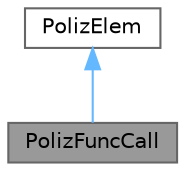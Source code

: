 digraph "PolizFuncCall"
{
 // LATEX_PDF_SIZE
  bgcolor="transparent";
  edge [fontname=Helvetica,fontsize=10,labelfontname=Helvetica,labelfontsize=10];
  node [fontname=Helvetica,fontsize=10,shape=box,height=0.2,width=0.4];
  Node1 [label="PolizFuncCall",height=0.2,width=0.4,color="gray40", fillcolor="grey60", style="filled", fontcolor="black",tooltip="Класс элемента ПОЛИЗа - операции вызова функции"];
  Node2 -> Node1 [dir="back",color="steelblue1",style="solid"];
  Node2 [label="PolizElem",height=0.2,width=0.4,color="gray40", fillcolor="white", style="filled",URL="$class_poliz_elem.html",tooltip="Базовый класс элемента полиза ПОЛИЗ является массивом указателей на переменные этого класса,..."];
}
